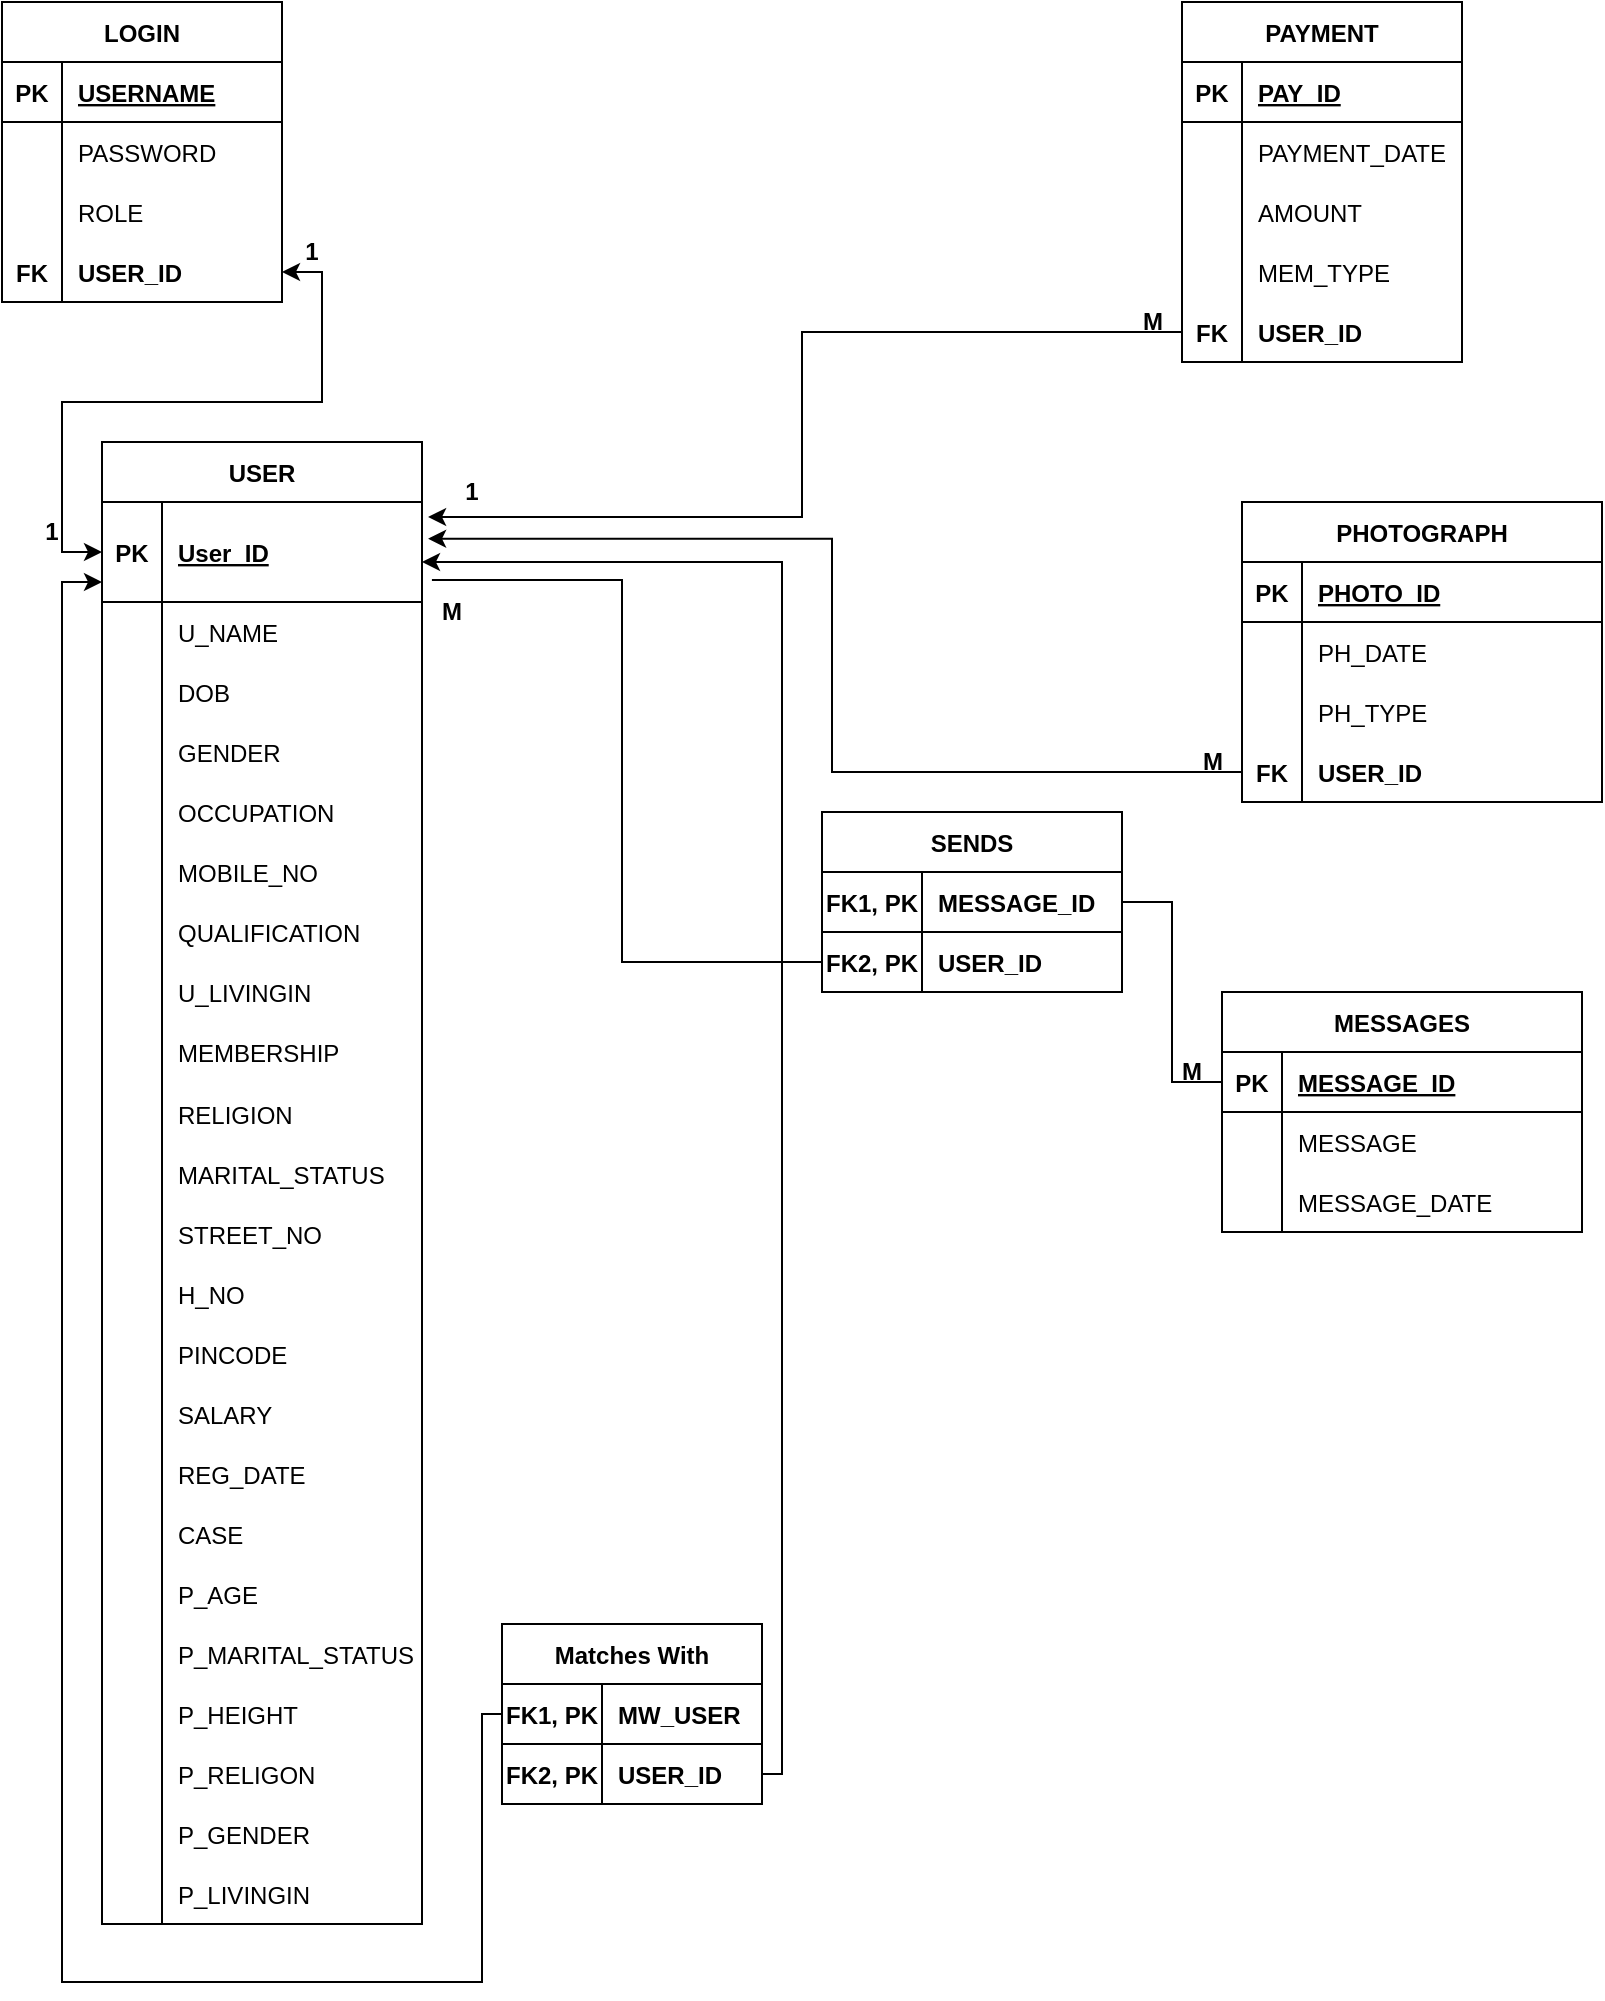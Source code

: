 <mxfile version="17.5.0" type="device"><diagram id="yPzsaz7U1tTqK5ft17Wg" name="Page-1"><mxGraphModel dx="868" dy="425" grid="1" gridSize="10" guides="1" tooltips="1" connect="1" arrows="1" fold="1" page="1" pageScale="1" pageWidth="827" pageHeight="1169" math="0" shadow="0"><root><mxCell id="0"/><mxCell id="1" parent="0"/><object label="USER" id="tvqAniuG3TRjrmPSPmws-1"><mxCell style="shape=table;startSize=30;container=1;collapsible=1;childLayout=tableLayout;fixedRows=1;rowLines=0;fontStyle=1;align=center;resizeLast=1;" parent="1" vertex="1"><mxGeometry x="70" y="250" width="160" height="741" as="geometry"/></mxCell></object><mxCell id="tvqAniuG3TRjrmPSPmws-2" value="" style="shape=tableRow;horizontal=0;startSize=0;swimlaneHead=0;swimlaneBody=0;fillColor=none;collapsible=0;dropTarget=0;points=[[0,0.5],[1,0.5]];portConstraint=eastwest;top=0;left=0;right=0;bottom=1;" parent="tvqAniuG3TRjrmPSPmws-1" vertex="1"><mxGeometry y="30" width="160" height="50" as="geometry"/></mxCell><mxCell id="tvqAniuG3TRjrmPSPmws-3" value="PK" style="shape=partialRectangle;connectable=0;fillColor=none;top=0;left=0;bottom=0;right=0;fontStyle=1;overflow=hidden;" parent="tvqAniuG3TRjrmPSPmws-2" vertex="1"><mxGeometry width="30" height="50" as="geometry"><mxRectangle width="30" height="50" as="alternateBounds"/></mxGeometry></mxCell><mxCell id="tvqAniuG3TRjrmPSPmws-4" value="User_ID" style="shape=partialRectangle;connectable=0;fillColor=none;top=0;left=0;bottom=0;right=0;align=left;spacingLeft=6;fontStyle=5;overflow=hidden;" parent="tvqAniuG3TRjrmPSPmws-2" vertex="1"><mxGeometry x="30" width="130" height="50" as="geometry"><mxRectangle width="130" height="50" as="alternateBounds"/></mxGeometry></mxCell><mxCell id="tvqAniuG3TRjrmPSPmws-5" value="" style="shape=tableRow;horizontal=0;startSize=0;swimlaneHead=0;swimlaneBody=0;fillColor=none;collapsible=0;dropTarget=0;points=[[0,0.5],[1,0.5]];portConstraint=eastwest;top=0;left=0;right=0;bottom=0;" parent="tvqAniuG3TRjrmPSPmws-1" vertex="1"><mxGeometry y="80" width="160" height="30" as="geometry"/></mxCell><mxCell id="tvqAniuG3TRjrmPSPmws-6" value="" style="shape=partialRectangle;connectable=0;fillColor=none;top=0;left=0;bottom=0;right=0;editable=1;overflow=hidden;" parent="tvqAniuG3TRjrmPSPmws-5" vertex="1"><mxGeometry width="30" height="30" as="geometry"><mxRectangle width="30" height="30" as="alternateBounds"/></mxGeometry></mxCell><mxCell id="tvqAniuG3TRjrmPSPmws-7" value="U_NAME" style="shape=partialRectangle;connectable=0;fillColor=none;top=0;left=0;bottom=0;right=0;align=left;spacingLeft=6;overflow=hidden;" parent="tvqAniuG3TRjrmPSPmws-5" vertex="1"><mxGeometry x="30" width="130" height="30" as="geometry"><mxRectangle width="130" height="30" as="alternateBounds"/></mxGeometry></mxCell><mxCell id="tvqAniuG3TRjrmPSPmws-8" value="" style="shape=tableRow;horizontal=0;startSize=0;swimlaneHead=0;swimlaneBody=0;fillColor=none;collapsible=0;dropTarget=0;points=[[0,0.5],[1,0.5]];portConstraint=eastwest;top=0;left=0;right=0;bottom=0;" parent="tvqAniuG3TRjrmPSPmws-1" vertex="1"><mxGeometry y="110" width="160" height="30" as="geometry"/></mxCell><mxCell id="tvqAniuG3TRjrmPSPmws-9" value="" style="shape=partialRectangle;connectable=0;fillColor=none;top=0;left=0;bottom=0;right=0;editable=1;overflow=hidden;fontStyle=0" parent="tvqAniuG3TRjrmPSPmws-8" vertex="1"><mxGeometry width="30" height="30" as="geometry"><mxRectangle width="30" height="30" as="alternateBounds"/></mxGeometry></mxCell><mxCell id="tvqAniuG3TRjrmPSPmws-10" value="DOB" style="shape=partialRectangle;connectable=0;fillColor=none;top=0;left=0;bottom=0;right=0;align=left;spacingLeft=6;overflow=hidden;fontStyle=0" parent="tvqAniuG3TRjrmPSPmws-8" vertex="1"><mxGeometry x="30" width="130" height="30" as="geometry"><mxRectangle width="130" height="30" as="alternateBounds"/></mxGeometry></mxCell><mxCell id="tvqAniuG3TRjrmPSPmws-11" value="" style="shape=tableRow;horizontal=0;startSize=0;swimlaneHead=0;swimlaneBody=0;fillColor=none;collapsible=0;dropTarget=0;points=[[0,0.5],[1,0.5]];portConstraint=eastwest;top=0;left=0;right=0;bottom=0;" parent="tvqAniuG3TRjrmPSPmws-1" vertex="1"><mxGeometry y="140" width="160" height="30" as="geometry"/></mxCell><mxCell id="tvqAniuG3TRjrmPSPmws-12" value="" style="shape=partialRectangle;connectable=0;fillColor=none;top=0;left=0;bottom=0;right=0;editable=1;overflow=hidden;" parent="tvqAniuG3TRjrmPSPmws-11" vertex="1"><mxGeometry width="30" height="30" as="geometry"><mxRectangle width="30" height="30" as="alternateBounds"/></mxGeometry></mxCell><mxCell id="tvqAniuG3TRjrmPSPmws-13" value="GENDER" style="shape=partialRectangle;connectable=0;fillColor=none;top=0;left=0;bottom=0;right=0;align=left;spacingLeft=6;overflow=hidden;" parent="tvqAniuG3TRjrmPSPmws-11" vertex="1"><mxGeometry x="30" width="130" height="30" as="geometry"><mxRectangle width="130" height="30" as="alternateBounds"/></mxGeometry></mxCell><mxCell id="tvqAniuG3TRjrmPSPmws-14" value="" style="shape=tableRow;horizontal=0;startSize=0;swimlaneHead=0;swimlaneBody=0;fillColor=none;collapsible=0;dropTarget=0;points=[[0,0.5],[1,0.5]];portConstraint=eastwest;top=0;left=0;right=0;bottom=0;" parent="tvqAniuG3TRjrmPSPmws-1" vertex="1"><mxGeometry y="170" width="160" height="30" as="geometry"/></mxCell><mxCell id="tvqAniuG3TRjrmPSPmws-15" value="" style="shape=partialRectangle;connectable=0;fillColor=none;top=0;left=0;bottom=0;right=0;editable=1;overflow=hidden;" parent="tvqAniuG3TRjrmPSPmws-14" vertex="1"><mxGeometry width="30" height="30" as="geometry"><mxRectangle width="30" height="30" as="alternateBounds"/></mxGeometry></mxCell><mxCell id="tvqAniuG3TRjrmPSPmws-16" value="OCCUPATION" style="shape=partialRectangle;connectable=0;fillColor=none;top=0;left=0;bottom=0;right=0;align=left;spacingLeft=6;overflow=hidden;" parent="tvqAniuG3TRjrmPSPmws-14" vertex="1"><mxGeometry x="30" width="130" height="30" as="geometry"><mxRectangle width="130" height="30" as="alternateBounds"/></mxGeometry></mxCell><mxCell id="tvqAniuG3TRjrmPSPmws-17" value="" style="shape=tableRow;horizontal=0;startSize=0;swimlaneHead=0;swimlaneBody=0;fillColor=none;collapsible=0;dropTarget=0;points=[[0,0.5],[1,0.5]];portConstraint=eastwest;top=0;left=0;right=0;bottom=0;" parent="tvqAniuG3TRjrmPSPmws-1" vertex="1"><mxGeometry y="200" width="160" height="30" as="geometry"/></mxCell><mxCell id="tvqAniuG3TRjrmPSPmws-18" value="" style="shape=partialRectangle;connectable=0;fillColor=none;top=0;left=0;bottom=0;right=0;editable=1;overflow=hidden;" parent="tvqAniuG3TRjrmPSPmws-17" vertex="1"><mxGeometry width="30" height="30" as="geometry"><mxRectangle width="30" height="30" as="alternateBounds"/></mxGeometry></mxCell><mxCell id="tvqAniuG3TRjrmPSPmws-19" value="MOBILE_NO" style="shape=partialRectangle;connectable=0;fillColor=none;top=0;left=0;bottom=0;right=0;align=left;spacingLeft=6;overflow=hidden;" parent="tvqAniuG3TRjrmPSPmws-17" vertex="1"><mxGeometry x="30" width="130" height="30" as="geometry"><mxRectangle width="130" height="30" as="alternateBounds"/></mxGeometry></mxCell><mxCell id="tvqAniuG3TRjrmPSPmws-20" value="" style="shape=tableRow;horizontal=0;startSize=0;swimlaneHead=0;swimlaneBody=0;fillColor=none;collapsible=0;dropTarget=0;points=[[0,0.5],[1,0.5]];portConstraint=eastwest;top=0;left=0;right=0;bottom=0;" parent="tvqAniuG3TRjrmPSPmws-1" vertex="1"><mxGeometry y="230" width="160" height="30" as="geometry"/></mxCell><mxCell id="tvqAniuG3TRjrmPSPmws-21" value="" style="shape=partialRectangle;connectable=0;fillColor=none;top=0;left=0;bottom=0;right=0;editable=1;overflow=hidden;" parent="tvqAniuG3TRjrmPSPmws-20" vertex="1"><mxGeometry width="30" height="30" as="geometry"><mxRectangle width="30" height="30" as="alternateBounds"/></mxGeometry></mxCell><mxCell id="tvqAniuG3TRjrmPSPmws-22" value="QUALIFICATION" style="shape=partialRectangle;connectable=0;fillColor=none;top=0;left=0;bottom=0;right=0;align=left;spacingLeft=6;overflow=hidden;" parent="tvqAniuG3TRjrmPSPmws-20" vertex="1"><mxGeometry x="30" width="130" height="30" as="geometry"><mxRectangle width="130" height="30" as="alternateBounds"/></mxGeometry></mxCell><mxCell id="tvqAniuG3TRjrmPSPmws-23" value="" style="shape=tableRow;horizontal=0;startSize=0;swimlaneHead=0;swimlaneBody=0;fillColor=none;collapsible=0;dropTarget=0;points=[[0,0.5],[1,0.5]];portConstraint=eastwest;top=0;left=0;right=0;bottom=0;" parent="tvqAniuG3TRjrmPSPmws-1" vertex="1"><mxGeometry y="260" width="160" height="30" as="geometry"/></mxCell><mxCell id="tvqAniuG3TRjrmPSPmws-24" value="" style="shape=partialRectangle;connectable=0;fillColor=none;top=0;left=0;bottom=0;right=0;editable=1;overflow=hidden;" parent="tvqAniuG3TRjrmPSPmws-23" vertex="1"><mxGeometry width="30" height="30" as="geometry"><mxRectangle width="30" height="30" as="alternateBounds"/></mxGeometry></mxCell><mxCell id="tvqAniuG3TRjrmPSPmws-25" value="U_LIVINGIN" style="shape=partialRectangle;connectable=0;fillColor=none;top=0;left=0;bottom=0;right=0;align=left;spacingLeft=6;overflow=hidden;" parent="tvqAniuG3TRjrmPSPmws-23" vertex="1"><mxGeometry x="30" width="130" height="30" as="geometry"><mxRectangle width="130" height="30" as="alternateBounds"/></mxGeometry></mxCell><mxCell id="tvqAniuG3TRjrmPSPmws-26" value="" style="shape=tableRow;horizontal=0;startSize=0;swimlaneHead=0;swimlaneBody=0;fillColor=none;collapsible=0;dropTarget=0;points=[[0,0.5],[1,0.5]];portConstraint=eastwest;top=0;left=0;right=0;bottom=0;" parent="tvqAniuG3TRjrmPSPmws-1" vertex="1"><mxGeometry y="290" width="160" height="30" as="geometry"/></mxCell><mxCell id="tvqAniuG3TRjrmPSPmws-27" value="" style="shape=partialRectangle;connectable=0;fillColor=none;top=0;left=0;bottom=0;right=0;editable=1;overflow=hidden;" parent="tvqAniuG3TRjrmPSPmws-26" vertex="1"><mxGeometry width="30" height="30" as="geometry"><mxRectangle width="30" height="30" as="alternateBounds"/></mxGeometry></mxCell><mxCell id="tvqAniuG3TRjrmPSPmws-28" value="MEMBERSHIP" style="shape=partialRectangle;connectable=0;fillColor=none;top=0;left=0;bottom=0;right=0;align=left;spacingLeft=6;overflow=hidden;" parent="tvqAniuG3TRjrmPSPmws-26" vertex="1"><mxGeometry x="30" width="130" height="30" as="geometry"><mxRectangle width="130" height="30" as="alternateBounds"/></mxGeometry></mxCell><mxCell id="tvqAniuG3TRjrmPSPmws-29" value="" style="shape=tableRow;horizontal=0;startSize=0;swimlaneHead=0;swimlaneBody=0;fillColor=none;collapsible=0;dropTarget=0;points=[[0,0.5],[1,0.5]];portConstraint=eastwest;top=0;left=0;right=0;bottom=0;" parent="tvqAniuG3TRjrmPSPmws-1" vertex="1"><mxGeometry y="320" width="160" height="1" as="geometry"/></mxCell><mxCell id="tvqAniuG3TRjrmPSPmws-30" value="" style="shape=partialRectangle;connectable=0;fillColor=none;top=0;left=0;bottom=0;right=0;editable=1;overflow=hidden;" parent="tvqAniuG3TRjrmPSPmws-29" vertex="1"><mxGeometry width="30" height="1" as="geometry"><mxRectangle width="30" height="1" as="alternateBounds"/></mxGeometry></mxCell><mxCell id="tvqAniuG3TRjrmPSPmws-31" value="" style="shape=partialRectangle;connectable=0;fillColor=none;top=0;left=0;bottom=0;right=0;align=left;spacingLeft=6;overflow=hidden;spacing=3;" parent="tvqAniuG3TRjrmPSPmws-29" vertex="1"><mxGeometry x="30" width="130" height="1" as="geometry"><mxRectangle width="130" height="1" as="alternateBounds"/></mxGeometry></mxCell><mxCell id="tvqAniuG3TRjrmPSPmws-32" value="" style="shape=tableRow;horizontal=0;startSize=0;swimlaneHead=0;swimlaneBody=0;fillColor=none;collapsible=0;dropTarget=0;points=[[0,0.5],[1,0.5]];portConstraint=eastwest;top=0;left=0;right=0;bottom=0;" parent="tvqAniuG3TRjrmPSPmws-1" vertex="1"><mxGeometry y="321" width="160" height="30" as="geometry"/></mxCell><mxCell id="tvqAniuG3TRjrmPSPmws-33" value="" style="shape=partialRectangle;connectable=0;fillColor=none;top=0;left=0;bottom=0;right=0;editable=1;overflow=hidden;" parent="tvqAniuG3TRjrmPSPmws-32" vertex="1"><mxGeometry width="30" height="30" as="geometry"><mxRectangle width="30" height="30" as="alternateBounds"/></mxGeometry></mxCell><mxCell id="tvqAniuG3TRjrmPSPmws-34" value="RELIGION" style="shape=partialRectangle;connectable=0;fillColor=none;top=0;left=0;bottom=0;right=0;align=left;spacingLeft=6;overflow=hidden;" parent="tvqAniuG3TRjrmPSPmws-32" vertex="1"><mxGeometry x="30" width="130" height="30" as="geometry"><mxRectangle width="130" height="30" as="alternateBounds"/></mxGeometry></mxCell><mxCell id="tvqAniuG3TRjrmPSPmws-35" value="" style="shape=tableRow;horizontal=0;startSize=0;swimlaneHead=0;swimlaneBody=0;fillColor=none;collapsible=0;dropTarget=0;points=[[0,0.5],[1,0.5]];portConstraint=eastwest;top=0;left=0;right=0;bottom=0;" parent="tvqAniuG3TRjrmPSPmws-1" vertex="1"><mxGeometry y="351" width="160" height="30" as="geometry"/></mxCell><mxCell id="tvqAniuG3TRjrmPSPmws-36" value="" style="shape=partialRectangle;connectable=0;fillColor=none;top=0;left=0;bottom=0;right=0;editable=1;overflow=hidden;" parent="tvqAniuG3TRjrmPSPmws-35" vertex="1"><mxGeometry width="30" height="30" as="geometry"><mxRectangle width="30" height="30" as="alternateBounds"/></mxGeometry></mxCell><mxCell id="tvqAniuG3TRjrmPSPmws-37" value="MARITAL_STATUS" style="shape=partialRectangle;connectable=0;fillColor=none;top=0;left=0;bottom=0;right=0;align=left;spacingLeft=6;overflow=hidden;" parent="tvqAniuG3TRjrmPSPmws-35" vertex="1"><mxGeometry x="30" width="130" height="30" as="geometry"><mxRectangle width="130" height="30" as="alternateBounds"/></mxGeometry></mxCell><mxCell id="tvqAniuG3TRjrmPSPmws-38" value="" style="shape=tableRow;horizontal=0;startSize=0;swimlaneHead=0;swimlaneBody=0;fillColor=none;collapsible=0;dropTarget=0;points=[[0,0.5],[1,0.5]];portConstraint=eastwest;top=0;left=0;right=0;bottom=0;" parent="tvqAniuG3TRjrmPSPmws-1" vertex="1"><mxGeometry y="381" width="160" height="30" as="geometry"/></mxCell><mxCell id="tvqAniuG3TRjrmPSPmws-39" value="" style="shape=partialRectangle;connectable=0;fillColor=none;top=0;left=0;bottom=0;right=0;editable=1;overflow=hidden;" parent="tvqAniuG3TRjrmPSPmws-38" vertex="1"><mxGeometry width="30" height="30" as="geometry"><mxRectangle width="30" height="30" as="alternateBounds"/></mxGeometry></mxCell><mxCell id="tvqAniuG3TRjrmPSPmws-40" value="STREET_NO" style="shape=partialRectangle;connectable=0;fillColor=none;top=0;left=0;bottom=0;right=0;align=left;spacingLeft=6;overflow=hidden;" parent="tvqAniuG3TRjrmPSPmws-38" vertex="1"><mxGeometry x="30" width="130" height="30" as="geometry"><mxRectangle width="130" height="30" as="alternateBounds"/></mxGeometry></mxCell><mxCell id="tvqAniuG3TRjrmPSPmws-41" value="" style="shape=tableRow;horizontal=0;startSize=0;swimlaneHead=0;swimlaneBody=0;fillColor=none;collapsible=0;dropTarget=0;points=[[0,0.5],[1,0.5]];portConstraint=eastwest;top=0;left=0;right=0;bottom=0;" parent="tvqAniuG3TRjrmPSPmws-1" vertex="1"><mxGeometry y="411" width="160" height="30" as="geometry"/></mxCell><mxCell id="tvqAniuG3TRjrmPSPmws-42" value="" style="shape=partialRectangle;connectable=0;fillColor=none;top=0;left=0;bottom=0;right=0;editable=1;overflow=hidden;" parent="tvqAniuG3TRjrmPSPmws-41" vertex="1"><mxGeometry width="30" height="30" as="geometry"><mxRectangle width="30" height="30" as="alternateBounds"/></mxGeometry></mxCell><mxCell id="tvqAniuG3TRjrmPSPmws-43" value="H_NO" style="shape=partialRectangle;connectable=0;fillColor=none;top=0;left=0;bottom=0;right=0;align=left;spacingLeft=6;overflow=hidden;" parent="tvqAniuG3TRjrmPSPmws-41" vertex="1"><mxGeometry x="30" width="130" height="30" as="geometry"><mxRectangle width="130" height="30" as="alternateBounds"/></mxGeometry></mxCell><mxCell id="tvqAniuG3TRjrmPSPmws-44" value="" style="shape=tableRow;horizontal=0;startSize=0;swimlaneHead=0;swimlaneBody=0;fillColor=none;collapsible=0;dropTarget=0;points=[[0,0.5],[1,0.5]];portConstraint=eastwest;top=0;left=0;right=0;bottom=0;" parent="tvqAniuG3TRjrmPSPmws-1" vertex="1"><mxGeometry y="441" width="160" height="30" as="geometry"/></mxCell><mxCell id="tvqAniuG3TRjrmPSPmws-45" value="" style="shape=partialRectangle;connectable=0;fillColor=none;top=0;left=0;bottom=0;right=0;editable=1;overflow=hidden;" parent="tvqAniuG3TRjrmPSPmws-44" vertex="1"><mxGeometry width="30" height="30" as="geometry"><mxRectangle width="30" height="30" as="alternateBounds"/></mxGeometry></mxCell><mxCell id="tvqAniuG3TRjrmPSPmws-46" value="PINCODE" style="shape=partialRectangle;connectable=0;fillColor=none;top=0;left=0;bottom=0;right=0;align=left;spacingLeft=6;overflow=hidden;" parent="tvqAniuG3TRjrmPSPmws-44" vertex="1"><mxGeometry x="30" width="130" height="30" as="geometry"><mxRectangle width="130" height="30" as="alternateBounds"/></mxGeometry></mxCell><mxCell id="tvqAniuG3TRjrmPSPmws-47" value="" style="shape=tableRow;horizontal=0;startSize=0;swimlaneHead=0;swimlaneBody=0;fillColor=none;collapsible=0;dropTarget=0;points=[[0,0.5],[1,0.5]];portConstraint=eastwest;top=0;left=0;right=0;bottom=0;" parent="tvqAniuG3TRjrmPSPmws-1" vertex="1"><mxGeometry y="471" width="160" height="30" as="geometry"/></mxCell><mxCell id="tvqAniuG3TRjrmPSPmws-48" value="" style="shape=partialRectangle;connectable=0;fillColor=none;top=0;left=0;bottom=0;right=0;editable=1;overflow=hidden;" parent="tvqAniuG3TRjrmPSPmws-47" vertex="1"><mxGeometry width="30" height="30" as="geometry"><mxRectangle width="30" height="30" as="alternateBounds"/></mxGeometry></mxCell><mxCell id="tvqAniuG3TRjrmPSPmws-49" value="SALARY" style="shape=partialRectangle;connectable=0;fillColor=none;top=0;left=0;bottom=0;right=0;align=left;spacingLeft=6;overflow=hidden;" parent="tvqAniuG3TRjrmPSPmws-47" vertex="1"><mxGeometry x="30" width="130" height="30" as="geometry"><mxRectangle width="130" height="30" as="alternateBounds"/></mxGeometry></mxCell><mxCell id="tvqAniuG3TRjrmPSPmws-50" value="" style="shape=tableRow;horizontal=0;startSize=0;swimlaneHead=0;swimlaneBody=0;fillColor=none;collapsible=0;dropTarget=0;points=[[0,0.5],[1,0.5]];portConstraint=eastwest;top=0;left=0;right=0;bottom=0;" parent="tvqAniuG3TRjrmPSPmws-1" vertex="1"><mxGeometry y="501" width="160" height="30" as="geometry"/></mxCell><mxCell id="tvqAniuG3TRjrmPSPmws-51" value="" style="shape=partialRectangle;connectable=0;fillColor=none;top=0;left=0;bottom=0;right=0;editable=1;overflow=hidden;" parent="tvqAniuG3TRjrmPSPmws-50" vertex="1"><mxGeometry width="30" height="30" as="geometry"><mxRectangle width="30" height="30" as="alternateBounds"/></mxGeometry></mxCell><mxCell id="tvqAniuG3TRjrmPSPmws-52" value="REG_DATE" style="shape=partialRectangle;connectable=0;fillColor=none;top=0;left=0;bottom=0;right=0;align=left;spacingLeft=6;overflow=hidden;" parent="tvqAniuG3TRjrmPSPmws-50" vertex="1"><mxGeometry x="30" width="130" height="30" as="geometry"><mxRectangle width="130" height="30" as="alternateBounds"/></mxGeometry></mxCell><mxCell id="tvqAniuG3TRjrmPSPmws-53" value="" style="shape=tableRow;horizontal=0;startSize=0;swimlaneHead=0;swimlaneBody=0;fillColor=none;collapsible=0;dropTarget=0;points=[[0,0.5],[1,0.5]];portConstraint=eastwest;top=0;left=0;right=0;bottom=0;" parent="tvqAniuG3TRjrmPSPmws-1" vertex="1"><mxGeometry y="531" width="160" height="30" as="geometry"/></mxCell><mxCell id="tvqAniuG3TRjrmPSPmws-54" value="" style="shape=partialRectangle;connectable=0;fillColor=none;top=0;left=0;bottom=0;right=0;editable=1;overflow=hidden;" parent="tvqAniuG3TRjrmPSPmws-53" vertex="1"><mxGeometry width="30" height="30" as="geometry"><mxRectangle width="30" height="30" as="alternateBounds"/></mxGeometry></mxCell><mxCell id="tvqAniuG3TRjrmPSPmws-55" value="CASE" style="shape=partialRectangle;connectable=0;fillColor=none;top=0;left=0;bottom=0;right=0;align=left;spacingLeft=6;overflow=hidden;" parent="tvqAniuG3TRjrmPSPmws-53" vertex="1"><mxGeometry x="30" width="130" height="30" as="geometry"><mxRectangle width="130" height="30" as="alternateBounds"/></mxGeometry></mxCell><mxCell id="tvqAniuG3TRjrmPSPmws-56" value="" style="shape=tableRow;horizontal=0;startSize=0;swimlaneHead=0;swimlaneBody=0;fillColor=none;collapsible=0;dropTarget=0;points=[[0,0.5],[1,0.5]];portConstraint=eastwest;top=0;left=0;right=0;bottom=0;" parent="tvqAniuG3TRjrmPSPmws-1" vertex="1"><mxGeometry y="561" width="160" height="30" as="geometry"/></mxCell><mxCell id="tvqAniuG3TRjrmPSPmws-57" value="" style="shape=partialRectangle;connectable=0;fillColor=none;top=0;left=0;bottom=0;right=0;editable=1;overflow=hidden;" parent="tvqAniuG3TRjrmPSPmws-56" vertex="1"><mxGeometry width="30" height="30" as="geometry"><mxRectangle width="30" height="30" as="alternateBounds"/></mxGeometry></mxCell><mxCell id="tvqAniuG3TRjrmPSPmws-58" value="P_AGE" style="shape=partialRectangle;connectable=0;fillColor=none;top=0;left=0;bottom=0;right=0;align=left;spacingLeft=6;overflow=hidden;" parent="tvqAniuG3TRjrmPSPmws-56" vertex="1"><mxGeometry x="30" width="130" height="30" as="geometry"><mxRectangle width="130" height="30" as="alternateBounds"/></mxGeometry></mxCell><mxCell id="tvqAniuG3TRjrmPSPmws-59" value="" style="shape=tableRow;horizontal=0;startSize=0;swimlaneHead=0;swimlaneBody=0;fillColor=none;collapsible=0;dropTarget=0;points=[[0,0.5],[1,0.5]];portConstraint=eastwest;top=0;left=0;right=0;bottom=0;" parent="tvqAniuG3TRjrmPSPmws-1" vertex="1"><mxGeometry y="591" width="160" height="30" as="geometry"/></mxCell><mxCell id="tvqAniuG3TRjrmPSPmws-60" value="" style="shape=partialRectangle;connectable=0;fillColor=none;top=0;left=0;bottom=0;right=0;editable=1;overflow=hidden;" parent="tvqAniuG3TRjrmPSPmws-59" vertex="1"><mxGeometry width="30" height="30" as="geometry"><mxRectangle width="30" height="30" as="alternateBounds"/></mxGeometry></mxCell><mxCell id="tvqAniuG3TRjrmPSPmws-61" value="P_MARITAL_STATUS" style="shape=partialRectangle;connectable=0;fillColor=none;top=0;left=0;bottom=0;right=0;align=left;spacingLeft=6;overflow=hidden;" parent="tvqAniuG3TRjrmPSPmws-59" vertex="1"><mxGeometry x="30" width="130" height="30" as="geometry"><mxRectangle width="130" height="30" as="alternateBounds"/></mxGeometry></mxCell><mxCell id="tvqAniuG3TRjrmPSPmws-62" value="" style="shape=tableRow;horizontal=0;startSize=0;swimlaneHead=0;swimlaneBody=0;fillColor=none;collapsible=0;dropTarget=0;points=[[0,0.5],[1,0.5]];portConstraint=eastwest;top=0;left=0;right=0;bottom=0;" parent="tvqAniuG3TRjrmPSPmws-1" vertex="1"><mxGeometry y="621" width="160" height="30" as="geometry"/></mxCell><mxCell id="tvqAniuG3TRjrmPSPmws-63" value="" style="shape=partialRectangle;connectable=0;fillColor=none;top=0;left=0;bottom=0;right=0;editable=1;overflow=hidden;" parent="tvqAniuG3TRjrmPSPmws-62" vertex="1"><mxGeometry width="30" height="30" as="geometry"><mxRectangle width="30" height="30" as="alternateBounds"/></mxGeometry></mxCell><mxCell id="tvqAniuG3TRjrmPSPmws-64" value="P_HEIGHT" style="shape=partialRectangle;connectable=0;fillColor=none;top=0;left=0;bottom=0;right=0;align=left;spacingLeft=6;overflow=hidden;" parent="tvqAniuG3TRjrmPSPmws-62" vertex="1"><mxGeometry x="30" width="130" height="30" as="geometry"><mxRectangle width="130" height="30" as="alternateBounds"/></mxGeometry></mxCell><mxCell id="tvqAniuG3TRjrmPSPmws-65" value="" style="shape=tableRow;horizontal=0;startSize=0;swimlaneHead=0;swimlaneBody=0;fillColor=none;collapsible=0;dropTarget=0;points=[[0,0.5],[1,0.5]];portConstraint=eastwest;top=0;left=0;right=0;bottom=0;" parent="tvqAniuG3TRjrmPSPmws-1" vertex="1"><mxGeometry y="651" width="160" height="30" as="geometry"/></mxCell><mxCell id="tvqAniuG3TRjrmPSPmws-66" value="" style="shape=partialRectangle;connectable=0;fillColor=none;top=0;left=0;bottom=0;right=0;editable=1;overflow=hidden;" parent="tvqAniuG3TRjrmPSPmws-65" vertex="1"><mxGeometry width="30" height="30" as="geometry"><mxRectangle width="30" height="30" as="alternateBounds"/></mxGeometry></mxCell><mxCell id="tvqAniuG3TRjrmPSPmws-67" value="P_RELIGON" style="shape=partialRectangle;connectable=0;fillColor=none;top=0;left=0;bottom=0;right=0;align=left;spacingLeft=6;overflow=hidden;" parent="tvqAniuG3TRjrmPSPmws-65" vertex="1"><mxGeometry x="30" width="130" height="30" as="geometry"><mxRectangle width="130" height="30" as="alternateBounds"/></mxGeometry></mxCell><mxCell id="tvqAniuG3TRjrmPSPmws-72" style="edgeStyle=orthogonalEdgeStyle;rounded=0;orthogonalLoop=1;jettySize=auto;html=1;exitX=1;exitY=0.5;exitDx=0;exitDy=0;startArrow=none;startFill=0;endArrow=classic;endFill=1;startSize=3;sourcePerimeterSpacing=0;targetPerimeterSpacing=0;strokeWidth=1;" parent="tvqAniuG3TRjrmPSPmws-1" source="tvqAniuG3TRjrmPSPmws-2" target="tvqAniuG3TRjrmPSPmws-2" edge="1"><mxGeometry relative="1" as="geometry"/></mxCell><mxCell id="tvqAniuG3TRjrmPSPmws-159" style="edgeStyle=orthogonalEdgeStyle;rounded=0;orthogonalLoop=1;jettySize=auto;html=1;exitX=1;exitY=0.5;exitDx=0;exitDy=0;" parent="tvqAniuG3TRjrmPSPmws-1" source="tvqAniuG3TRjrmPSPmws-2" target="tvqAniuG3TRjrmPSPmws-2" edge="1"><mxGeometry relative="1" as="geometry"/></mxCell><mxCell id="fgXV3A9VKH4a7KCntOYR-10" value="" style="shape=tableRow;horizontal=0;startSize=0;swimlaneHead=0;swimlaneBody=0;fillColor=none;collapsible=0;dropTarget=0;points=[[0,0.5],[1,0.5]];portConstraint=eastwest;top=0;left=0;right=0;bottom=0;" vertex="1" parent="tvqAniuG3TRjrmPSPmws-1"><mxGeometry y="681" width="160" height="30" as="geometry"/></mxCell><mxCell id="fgXV3A9VKH4a7KCntOYR-11" value="" style="shape=partialRectangle;connectable=0;fillColor=none;top=0;left=0;bottom=0;right=0;editable=1;overflow=hidden;" vertex="1" parent="fgXV3A9VKH4a7KCntOYR-10"><mxGeometry width="30" height="30" as="geometry"><mxRectangle width="30" height="30" as="alternateBounds"/></mxGeometry></mxCell><mxCell id="fgXV3A9VKH4a7KCntOYR-12" value="P_GENDER" style="shape=partialRectangle;connectable=0;fillColor=none;top=0;left=0;bottom=0;right=0;align=left;spacingLeft=6;overflow=hidden;" vertex="1" parent="fgXV3A9VKH4a7KCntOYR-10"><mxGeometry x="30" width="130" height="30" as="geometry"><mxRectangle width="130" height="30" as="alternateBounds"/></mxGeometry></mxCell><mxCell id="fgXV3A9VKH4a7KCntOYR-13" value="" style="shape=tableRow;horizontal=0;startSize=0;swimlaneHead=0;swimlaneBody=0;fillColor=none;collapsible=0;dropTarget=0;points=[[0,0.5],[1,0.5]];portConstraint=eastwest;top=0;left=0;right=0;bottom=0;" vertex="1" parent="tvqAniuG3TRjrmPSPmws-1"><mxGeometry y="711" width="160" height="30" as="geometry"/></mxCell><mxCell id="fgXV3A9VKH4a7KCntOYR-14" value="" style="shape=partialRectangle;connectable=0;fillColor=none;top=0;left=0;bottom=0;right=0;editable=1;overflow=hidden;" vertex="1" parent="fgXV3A9VKH4a7KCntOYR-13"><mxGeometry width="30" height="30" as="geometry"><mxRectangle width="30" height="30" as="alternateBounds"/></mxGeometry></mxCell><mxCell id="fgXV3A9VKH4a7KCntOYR-15" value="P_LIVINGIN" style="shape=partialRectangle;connectable=0;fillColor=none;top=0;left=0;bottom=0;right=0;align=left;spacingLeft=6;overflow=hidden;" vertex="1" parent="fgXV3A9VKH4a7KCntOYR-13"><mxGeometry x="30" width="130" height="30" as="geometry"><mxRectangle width="130" height="30" as="alternateBounds"/></mxGeometry></mxCell><mxCell id="tvqAniuG3TRjrmPSPmws-73" value="LOGIN" style="shape=table;startSize=30;container=1;collapsible=1;childLayout=tableLayout;fixedRows=1;rowLines=0;fontStyle=1;align=center;resizeLast=1;" parent="1" vertex="1"><mxGeometry x="20" y="30" width="140" height="150" as="geometry"/></mxCell><mxCell id="tvqAniuG3TRjrmPSPmws-74" value="" style="shape=tableRow;horizontal=0;startSize=0;swimlaneHead=0;swimlaneBody=0;fillColor=none;collapsible=0;dropTarget=0;points=[[0,0.5],[1,0.5]];portConstraint=eastwest;top=0;left=0;right=0;bottom=1;" parent="tvqAniuG3TRjrmPSPmws-73" vertex="1"><mxGeometry y="30" width="140" height="30" as="geometry"/></mxCell><mxCell id="tvqAniuG3TRjrmPSPmws-75" value="PK" style="shape=partialRectangle;connectable=0;fillColor=none;top=0;left=0;bottom=0;right=0;fontStyle=1;overflow=hidden;" parent="tvqAniuG3TRjrmPSPmws-74" vertex="1"><mxGeometry width="30" height="30" as="geometry"><mxRectangle width="30" height="30" as="alternateBounds"/></mxGeometry></mxCell><mxCell id="tvqAniuG3TRjrmPSPmws-76" value="USERNAME" style="shape=partialRectangle;connectable=0;fillColor=none;top=0;left=0;bottom=0;right=0;align=left;spacingLeft=6;fontStyle=5;overflow=hidden;" parent="tvqAniuG3TRjrmPSPmws-74" vertex="1"><mxGeometry x="30" width="110" height="30" as="geometry"><mxRectangle width="110" height="30" as="alternateBounds"/></mxGeometry></mxCell><mxCell id="tvqAniuG3TRjrmPSPmws-77" value="" style="shape=tableRow;horizontal=0;startSize=0;swimlaneHead=0;swimlaneBody=0;fillColor=none;collapsible=0;dropTarget=0;points=[[0,0.5],[1,0.5]];portConstraint=eastwest;top=0;left=0;right=0;bottom=0;" parent="tvqAniuG3TRjrmPSPmws-73" vertex="1"><mxGeometry y="60" width="140" height="30" as="geometry"/></mxCell><mxCell id="tvqAniuG3TRjrmPSPmws-78" value="" style="shape=partialRectangle;connectable=0;fillColor=none;top=0;left=0;bottom=0;right=0;editable=1;overflow=hidden;" parent="tvqAniuG3TRjrmPSPmws-77" vertex="1"><mxGeometry width="30" height="30" as="geometry"><mxRectangle width="30" height="30" as="alternateBounds"/></mxGeometry></mxCell><mxCell id="tvqAniuG3TRjrmPSPmws-79" value="PASSWORD" style="shape=partialRectangle;connectable=0;fillColor=none;top=0;left=0;bottom=0;right=0;align=left;spacingLeft=6;overflow=hidden;" parent="tvqAniuG3TRjrmPSPmws-77" vertex="1"><mxGeometry x="30" width="110" height="30" as="geometry"><mxRectangle width="110" height="30" as="alternateBounds"/></mxGeometry></mxCell><mxCell id="tvqAniuG3TRjrmPSPmws-80" value="" style="shape=tableRow;horizontal=0;startSize=0;swimlaneHead=0;swimlaneBody=0;fillColor=none;collapsible=0;dropTarget=0;points=[[0,0.5],[1,0.5]];portConstraint=eastwest;top=0;left=0;right=0;bottom=0;" parent="tvqAniuG3TRjrmPSPmws-73" vertex="1"><mxGeometry y="90" width="140" height="30" as="geometry"/></mxCell><mxCell id="tvqAniuG3TRjrmPSPmws-81" value="" style="shape=partialRectangle;connectable=0;fillColor=none;top=0;left=0;bottom=0;right=0;editable=1;overflow=hidden;" parent="tvqAniuG3TRjrmPSPmws-80" vertex="1"><mxGeometry width="30" height="30" as="geometry"><mxRectangle width="30" height="30" as="alternateBounds"/></mxGeometry></mxCell><mxCell id="tvqAniuG3TRjrmPSPmws-82" value="ROLE" style="shape=partialRectangle;connectable=0;fillColor=none;top=0;left=0;bottom=0;right=0;align=left;spacingLeft=6;overflow=hidden;" parent="tvqAniuG3TRjrmPSPmws-80" vertex="1"><mxGeometry x="30" width="110" height="30" as="geometry"><mxRectangle width="110" height="30" as="alternateBounds"/></mxGeometry></mxCell><mxCell id="tvqAniuG3TRjrmPSPmws-83" value="" style="shape=tableRow;horizontal=0;startSize=0;swimlaneHead=0;swimlaneBody=0;fillColor=none;collapsible=0;dropTarget=0;points=[[0,0.5],[1,0.5]];portConstraint=eastwest;top=0;left=0;right=0;bottom=0;" parent="tvqAniuG3TRjrmPSPmws-73" vertex="1"><mxGeometry y="120" width="140" height="30" as="geometry"/></mxCell><mxCell id="tvqAniuG3TRjrmPSPmws-84" value="FK" style="shape=partialRectangle;connectable=0;fillColor=none;top=0;left=0;bottom=0;right=0;editable=1;overflow=hidden;fontStyle=1" parent="tvqAniuG3TRjrmPSPmws-83" vertex="1"><mxGeometry width="30" height="30" as="geometry"><mxRectangle width="30" height="30" as="alternateBounds"/></mxGeometry></mxCell><mxCell id="tvqAniuG3TRjrmPSPmws-85" value="USER_ID" style="shape=partialRectangle;connectable=0;fillColor=none;top=0;left=0;bottom=0;right=0;align=left;spacingLeft=6;overflow=hidden;fontStyle=1" parent="tvqAniuG3TRjrmPSPmws-83" vertex="1"><mxGeometry x="30" width="110" height="30" as="geometry"><mxRectangle width="110" height="30" as="alternateBounds"/></mxGeometry></mxCell><mxCell id="tvqAniuG3TRjrmPSPmws-86" value="PAYMENT" style="shape=table;startSize=30;container=1;collapsible=1;childLayout=tableLayout;fixedRows=1;rowLines=0;fontStyle=1;align=center;resizeLast=1;" parent="1" vertex="1"><mxGeometry x="610" y="30" width="140" height="180" as="geometry"/></mxCell><mxCell id="tvqAniuG3TRjrmPSPmws-87" value="" style="shape=tableRow;horizontal=0;startSize=0;swimlaneHead=0;swimlaneBody=0;fillColor=none;collapsible=0;dropTarget=0;points=[[0,0.5],[1,0.5]];portConstraint=eastwest;top=0;left=0;right=0;bottom=1;" parent="tvqAniuG3TRjrmPSPmws-86" vertex="1"><mxGeometry y="30" width="140" height="30" as="geometry"/></mxCell><mxCell id="tvqAniuG3TRjrmPSPmws-88" value="PK" style="shape=partialRectangle;connectable=0;fillColor=none;top=0;left=0;bottom=0;right=0;fontStyle=1;overflow=hidden;" parent="tvqAniuG3TRjrmPSPmws-87" vertex="1"><mxGeometry width="30" height="30" as="geometry"><mxRectangle width="30" height="30" as="alternateBounds"/></mxGeometry></mxCell><mxCell id="tvqAniuG3TRjrmPSPmws-89" value="PAY_ID" style="shape=partialRectangle;connectable=0;fillColor=none;top=0;left=0;bottom=0;right=0;align=left;spacingLeft=6;fontStyle=5;overflow=hidden;" parent="tvqAniuG3TRjrmPSPmws-87" vertex="1"><mxGeometry x="30" width="110" height="30" as="geometry"><mxRectangle width="110" height="30" as="alternateBounds"/></mxGeometry></mxCell><mxCell id="tvqAniuG3TRjrmPSPmws-90" value="" style="shape=tableRow;horizontal=0;startSize=0;swimlaneHead=0;swimlaneBody=0;fillColor=none;collapsible=0;dropTarget=0;points=[[0,0.5],[1,0.5]];portConstraint=eastwest;top=0;left=0;right=0;bottom=0;" parent="tvqAniuG3TRjrmPSPmws-86" vertex="1"><mxGeometry y="60" width="140" height="30" as="geometry"/></mxCell><mxCell id="tvqAniuG3TRjrmPSPmws-91" value="" style="shape=partialRectangle;connectable=0;fillColor=none;top=0;left=0;bottom=0;right=0;editable=1;overflow=hidden;" parent="tvqAniuG3TRjrmPSPmws-90" vertex="1"><mxGeometry width="30" height="30" as="geometry"><mxRectangle width="30" height="30" as="alternateBounds"/></mxGeometry></mxCell><mxCell id="tvqAniuG3TRjrmPSPmws-92" value="PAYMENT_DATE" style="shape=partialRectangle;connectable=0;fillColor=none;top=0;left=0;bottom=0;right=0;align=left;spacingLeft=6;overflow=hidden;" parent="tvqAniuG3TRjrmPSPmws-90" vertex="1"><mxGeometry x="30" width="110" height="30" as="geometry"><mxRectangle width="110" height="30" as="alternateBounds"/></mxGeometry></mxCell><mxCell id="tvqAniuG3TRjrmPSPmws-93" value="" style="shape=tableRow;horizontal=0;startSize=0;swimlaneHead=0;swimlaneBody=0;fillColor=none;collapsible=0;dropTarget=0;points=[[0,0.5],[1,0.5]];portConstraint=eastwest;top=0;left=0;right=0;bottom=0;" parent="tvqAniuG3TRjrmPSPmws-86" vertex="1"><mxGeometry y="90" width="140" height="30" as="geometry"/></mxCell><mxCell id="tvqAniuG3TRjrmPSPmws-94" value="" style="shape=partialRectangle;connectable=0;fillColor=none;top=0;left=0;bottom=0;right=0;editable=1;overflow=hidden;" parent="tvqAniuG3TRjrmPSPmws-93" vertex="1"><mxGeometry width="30" height="30" as="geometry"><mxRectangle width="30" height="30" as="alternateBounds"/></mxGeometry></mxCell><mxCell id="tvqAniuG3TRjrmPSPmws-95" value="AMOUNT" style="shape=partialRectangle;connectable=0;fillColor=none;top=0;left=0;bottom=0;right=0;align=left;spacingLeft=6;overflow=hidden;" parent="tvqAniuG3TRjrmPSPmws-93" vertex="1"><mxGeometry x="30" width="110" height="30" as="geometry"><mxRectangle width="110" height="30" as="alternateBounds"/></mxGeometry></mxCell><mxCell id="tvqAniuG3TRjrmPSPmws-96" value="" style="shape=tableRow;horizontal=0;startSize=0;swimlaneHead=0;swimlaneBody=0;fillColor=none;collapsible=0;dropTarget=0;points=[[0,0.5],[1,0.5]];portConstraint=eastwest;top=0;left=0;right=0;bottom=0;" parent="tvqAniuG3TRjrmPSPmws-86" vertex="1"><mxGeometry y="120" width="140" height="30" as="geometry"/></mxCell><mxCell id="tvqAniuG3TRjrmPSPmws-97" value="" style="shape=partialRectangle;connectable=0;fillColor=none;top=0;left=0;bottom=0;right=0;editable=1;overflow=hidden;" parent="tvqAniuG3TRjrmPSPmws-96" vertex="1"><mxGeometry width="30" height="30" as="geometry"><mxRectangle width="30" height="30" as="alternateBounds"/></mxGeometry></mxCell><mxCell id="tvqAniuG3TRjrmPSPmws-98" value="MEM_TYPE" style="shape=partialRectangle;connectable=0;fillColor=none;top=0;left=0;bottom=0;right=0;align=left;spacingLeft=6;overflow=hidden;" parent="tvqAniuG3TRjrmPSPmws-96" vertex="1"><mxGeometry x="30" width="110" height="30" as="geometry"><mxRectangle width="110" height="30" as="alternateBounds"/></mxGeometry></mxCell><mxCell id="tvqAniuG3TRjrmPSPmws-99" value="" style="shape=tableRow;horizontal=0;startSize=0;swimlaneHead=0;swimlaneBody=0;fillColor=none;collapsible=0;dropTarget=0;points=[[0,0.5],[1,0.5]];portConstraint=eastwest;top=0;left=0;right=0;bottom=0;" parent="tvqAniuG3TRjrmPSPmws-86" vertex="1"><mxGeometry y="150" width="140" height="30" as="geometry"/></mxCell><mxCell id="tvqAniuG3TRjrmPSPmws-100" value="FK" style="shape=partialRectangle;connectable=0;fillColor=none;top=0;left=0;bottom=0;right=0;editable=1;overflow=hidden;fontStyle=1" parent="tvqAniuG3TRjrmPSPmws-99" vertex="1"><mxGeometry width="30" height="30" as="geometry"><mxRectangle width="30" height="30" as="alternateBounds"/></mxGeometry></mxCell><mxCell id="tvqAniuG3TRjrmPSPmws-101" value="USER_ID" style="shape=partialRectangle;connectable=0;fillColor=none;top=0;left=0;bottom=0;right=0;align=left;spacingLeft=6;overflow=hidden;fontStyle=1" parent="tvqAniuG3TRjrmPSPmws-99" vertex="1"><mxGeometry x="30" width="110" height="30" as="geometry"><mxRectangle width="110" height="30" as="alternateBounds"/></mxGeometry></mxCell><mxCell id="tvqAniuG3TRjrmPSPmws-102" value="SENDS" style="shape=table;startSize=30;container=1;collapsible=1;childLayout=tableLayout;fixedRows=1;rowLines=0;fontStyle=1;align=center;resizeLast=1;" parent="1" vertex="1"><mxGeometry x="430" y="435" width="150" height="90" as="geometry"/></mxCell><mxCell id="tvqAniuG3TRjrmPSPmws-103" value="" style="shape=tableRow;horizontal=0;startSize=0;swimlaneHead=0;swimlaneBody=0;fillColor=none;collapsible=0;dropTarget=0;points=[[0,0.5],[1,0.5]];portConstraint=eastwest;top=0;left=0;right=0;bottom=1;" parent="tvqAniuG3TRjrmPSPmws-102" vertex="1"><mxGeometry y="30" width="150" height="30" as="geometry"/></mxCell><mxCell id="tvqAniuG3TRjrmPSPmws-104" value="FK1, PK" style="shape=partialRectangle;connectable=0;fillColor=none;top=0;left=0;bottom=0;right=0;fontStyle=1;overflow=hidden;" parent="tvqAniuG3TRjrmPSPmws-103" vertex="1"><mxGeometry width="50" height="30" as="geometry"><mxRectangle width="50" height="30" as="alternateBounds"/></mxGeometry></mxCell><mxCell id="tvqAniuG3TRjrmPSPmws-105" value="MESSAGE_ID" style="shape=partialRectangle;connectable=0;fillColor=none;top=0;left=0;bottom=0;right=0;align=left;spacingLeft=6;fontStyle=1;overflow=hidden;" parent="tvqAniuG3TRjrmPSPmws-103" vertex="1"><mxGeometry x="50" width="100" height="30" as="geometry"><mxRectangle width="100" height="30" as="alternateBounds"/></mxGeometry></mxCell><mxCell id="tvqAniuG3TRjrmPSPmws-106" value="" style="shape=tableRow;horizontal=0;startSize=0;swimlaneHead=0;swimlaneBody=0;fillColor=none;collapsible=0;dropTarget=0;points=[[0,0.5],[1,0.5]];portConstraint=eastwest;top=0;left=0;right=0;bottom=0;" parent="tvqAniuG3TRjrmPSPmws-102" vertex="1"><mxGeometry y="60" width="150" height="30" as="geometry"/></mxCell><mxCell id="tvqAniuG3TRjrmPSPmws-107" value="FK2, PK" style="shape=partialRectangle;connectable=0;fillColor=none;top=0;left=0;bottom=0;right=0;editable=1;overflow=hidden;fontStyle=1" parent="tvqAniuG3TRjrmPSPmws-106" vertex="1"><mxGeometry width="50" height="30" as="geometry"><mxRectangle width="50" height="30" as="alternateBounds"/></mxGeometry></mxCell><mxCell id="tvqAniuG3TRjrmPSPmws-108" value="USER_ID" style="shape=partialRectangle;connectable=0;fillColor=none;top=0;left=0;bottom=0;right=0;align=left;spacingLeft=6;overflow=hidden;fontStyle=1" parent="tvqAniuG3TRjrmPSPmws-106" vertex="1"><mxGeometry x="50" width="100" height="30" as="geometry"><mxRectangle width="100" height="30" as="alternateBounds"/></mxGeometry></mxCell><mxCell id="tvqAniuG3TRjrmPSPmws-109" value="PHOTOGRAPH" style="shape=table;startSize=30;container=1;collapsible=1;childLayout=tableLayout;fixedRows=1;rowLines=0;fontStyle=1;align=center;resizeLast=1;" parent="1" vertex="1"><mxGeometry x="640" y="280" width="180" height="150" as="geometry"/></mxCell><mxCell id="tvqAniuG3TRjrmPSPmws-110" value="" style="shape=tableRow;horizontal=0;startSize=0;swimlaneHead=0;swimlaneBody=0;fillColor=none;collapsible=0;dropTarget=0;points=[[0,0.5],[1,0.5]];portConstraint=eastwest;top=0;left=0;right=0;bottom=1;" parent="tvqAniuG3TRjrmPSPmws-109" vertex="1"><mxGeometry y="30" width="180" height="30" as="geometry"/></mxCell><mxCell id="tvqAniuG3TRjrmPSPmws-111" value="PK" style="shape=partialRectangle;connectable=0;fillColor=none;top=0;left=0;bottom=0;right=0;fontStyle=1;overflow=hidden;" parent="tvqAniuG3TRjrmPSPmws-110" vertex="1"><mxGeometry width="30" height="30" as="geometry"><mxRectangle width="30" height="30" as="alternateBounds"/></mxGeometry></mxCell><mxCell id="tvqAniuG3TRjrmPSPmws-112" value="PHOTO_ID" style="shape=partialRectangle;connectable=0;fillColor=none;top=0;left=0;bottom=0;right=0;align=left;spacingLeft=6;fontStyle=5;overflow=hidden;" parent="tvqAniuG3TRjrmPSPmws-110" vertex="1"><mxGeometry x="30" width="150" height="30" as="geometry"><mxRectangle width="150" height="30" as="alternateBounds"/></mxGeometry></mxCell><mxCell id="tvqAniuG3TRjrmPSPmws-113" value="" style="shape=tableRow;horizontal=0;startSize=0;swimlaneHead=0;swimlaneBody=0;fillColor=none;collapsible=0;dropTarget=0;points=[[0,0.5],[1,0.5]];portConstraint=eastwest;top=0;left=0;right=0;bottom=0;" parent="tvqAniuG3TRjrmPSPmws-109" vertex="1"><mxGeometry y="60" width="180" height="30" as="geometry"/></mxCell><mxCell id="tvqAniuG3TRjrmPSPmws-114" value="" style="shape=partialRectangle;connectable=0;fillColor=none;top=0;left=0;bottom=0;right=0;editable=1;overflow=hidden;" parent="tvqAniuG3TRjrmPSPmws-113" vertex="1"><mxGeometry width="30" height="30" as="geometry"><mxRectangle width="30" height="30" as="alternateBounds"/></mxGeometry></mxCell><mxCell id="tvqAniuG3TRjrmPSPmws-115" value="PH_DATE" style="shape=partialRectangle;connectable=0;fillColor=none;top=0;left=0;bottom=0;right=0;align=left;spacingLeft=6;overflow=hidden;" parent="tvqAniuG3TRjrmPSPmws-113" vertex="1"><mxGeometry x="30" width="150" height="30" as="geometry"><mxRectangle width="150" height="30" as="alternateBounds"/></mxGeometry></mxCell><mxCell id="tvqAniuG3TRjrmPSPmws-116" value="" style="shape=tableRow;horizontal=0;startSize=0;swimlaneHead=0;swimlaneBody=0;fillColor=none;collapsible=0;dropTarget=0;points=[[0,0.5],[1,0.5]];portConstraint=eastwest;top=0;left=0;right=0;bottom=0;" parent="tvqAniuG3TRjrmPSPmws-109" vertex="1"><mxGeometry y="90" width="180" height="30" as="geometry"/></mxCell><mxCell id="tvqAniuG3TRjrmPSPmws-117" value="" style="shape=partialRectangle;connectable=0;fillColor=none;top=0;left=0;bottom=0;right=0;editable=1;overflow=hidden;" parent="tvqAniuG3TRjrmPSPmws-116" vertex="1"><mxGeometry width="30" height="30" as="geometry"><mxRectangle width="30" height="30" as="alternateBounds"/></mxGeometry></mxCell><mxCell id="tvqAniuG3TRjrmPSPmws-118" value="PH_TYPE" style="shape=partialRectangle;connectable=0;fillColor=none;top=0;left=0;bottom=0;right=0;align=left;spacingLeft=6;overflow=hidden;" parent="tvqAniuG3TRjrmPSPmws-116" vertex="1"><mxGeometry x="30" width="150" height="30" as="geometry"><mxRectangle width="150" height="30" as="alternateBounds"/></mxGeometry></mxCell><mxCell id="tvqAniuG3TRjrmPSPmws-119" value="" style="shape=tableRow;horizontal=0;startSize=0;swimlaneHead=0;swimlaneBody=0;fillColor=none;collapsible=0;dropTarget=0;points=[[0,0.5],[1,0.5]];portConstraint=eastwest;top=0;left=0;right=0;bottom=0;" parent="tvqAniuG3TRjrmPSPmws-109" vertex="1"><mxGeometry y="120" width="180" height="30" as="geometry"/></mxCell><mxCell id="tvqAniuG3TRjrmPSPmws-120" value="FK" style="shape=partialRectangle;connectable=0;fillColor=none;top=0;left=0;bottom=0;right=0;editable=1;overflow=hidden;fontStyle=1" parent="tvqAniuG3TRjrmPSPmws-119" vertex="1"><mxGeometry width="30" height="30" as="geometry"><mxRectangle width="30" height="30" as="alternateBounds"/></mxGeometry></mxCell><mxCell id="tvqAniuG3TRjrmPSPmws-121" value="USER_ID" style="shape=partialRectangle;connectable=0;fillColor=none;top=0;left=0;bottom=0;right=0;align=left;spacingLeft=6;overflow=hidden;fontStyle=1" parent="tvqAniuG3TRjrmPSPmws-119" vertex="1"><mxGeometry x="30" width="150" height="30" as="geometry"><mxRectangle width="150" height="30" as="alternateBounds"/></mxGeometry></mxCell><mxCell id="tvqAniuG3TRjrmPSPmws-122" value="MESSAGES" style="shape=table;startSize=30;container=1;collapsible=1;childLayout=tableLayout;fixedRows=1;rowLines=0;fontStyle=1;align=center;resizeLast=1;" parent="1" vertex="1"><mxGeometry x="630" y="525" width="180" height="120" as="geometry"/></mxCell><mxCell id="tvqAniuG3TRjrmPSPmws-123" value="" style="shape=tableRow;horizontal=0;startSize=0;swimlaneHead=0;swimlaneBody=0;fillColor=none;collapsible=0;dropTarget=0;points=[[0,0.5],[1,0.5]];portConstraint=eastwest;top=0;left=0;right=0;bottom=1;" parent="tvqAniuG3TRjrmPSPmws-122" vertex="1"><mxGeometry y="30" width="180" height="30" as="geometry"/></mxCell><mxCell id="tvqAniuG3TRjrmPSPmws-124" value="PK" style="shape=partialRectangle;connectable=0;fillColor=none;top=0;left=0;bottom=0;right=0;fontStyle=1;overflow=hidden;" parent="tvqAniuG3TRjrmPSPmws-123" vertex="1"><mxGeometry width="30" height="30" as="geometry"><mxRectangle width="30" height="30" as="alternateBounds"/></mxGeometry></mxCell><mxCell id="tvqAniuG3TRjrmPSPmws-125" value="MESSAGE_ID" style="shape=partialRectangle;connectable=0;fillColor=none;top=0;left=0;bottom=0;right=0;align=left;spacingLeft=6;fontStyle=5;overflow=hidden;" parent="tvqAniuG3TRjrmPSPmws-123" vertex="1"><mxGeometry x="30" width="150" height="30" as="geometry"><mxRectangle width="150" height="30" as="alternateBounds"/></mxGeometry></mxCell><mxCell id="tvqAniuG3TRjrmPSPmws-126" value="" style="shape=tableRow;horizontal=0;startSize=0;swimlaneHead=0;swimlaneBody=0;fillColor=none;collapsible=0;dropTarget=0;points=[[0,0.5],[1,0.5]];portConstraint=eastwest;top=0;left=0;right=0;bottom=0;" parent="tvqAniuG3TRjrmPSPmws-122" vertex="1"><mxGeometry y="60" width="180" height="30" as="geometry"/></mxCell><mxCell id="tvqAniuG3TRjrmPSPmws-127" value="" style="shape=partialRectangle;connectable=0;fillColor=none;top=0;left=0;bottom=0;right=0;editable=1;overflow=hidden;" parent="tvqAniuG3TRjrmPSPmws-126" vertex="1"><mxGeometry width="30" height="30" as="geometry"><mxRectangle width="30" height="30" as="alternateBounds"/></mxGeometry></mxCell><mxCell id="tvqAniuG3TRjrmPSPmws-128" value="MESSAGE" style="shape=partialRectangle;connectable=0;fillColor=none;top=0;left=0;bottom=0;right=0;align=left;spacingLeft=6;overflow=hidden;" parent="tvqAniuG3TRjrmPSPmws-126" vertex="1"><mxGeometry x="30" width="150" height="30" as="geometry"><mxRectangle width="150" height="30" as="alternateBounds"/></mxGeometry></mxCell><mxCell id="tvqAniuG3TRjrmPSPmws-129" value="" style="shape=tableRow;horizontal=0;startSize=0;swimlaneHead=0;swimlaneBody=0;fillColor=none;collapsible=0;dropTarget=0;points=[[0,0.5],[1,0.5]];portConstraint=eastwest;top=0;left=0;right=0;bottom=0;" parent="tvqAniuG3TRjrmPSPmws-122" vertex="1"><mxGeometry y="90" width="180" height="30" as="geometry"/></mxCell><mxCell id="tvqAniuG3TRjrmPSPmws-130" value="" style="shape=partialRectangle;connectable=0;fillColor=none;top=0;left=0;bottom=0;right=0;editable=1;overflow=hidden;" parent="tvqAniuG3TRjrmPSPmws-129" vertex="1"><mxGeometry width="30" height="30" as="geometry"><mxRectangle width="30" height="30" as="alternateBounds"/></mxGeometry></mxCell><mxCell id="tvqAniuG3TRjrmPSPmws-131" value="MESSAGE_DATE" style="shape=partialRectangle;connectable=0;fillColor=none;top=0;left=0;bottom=0;right=0;align=left;spacingLeft=6;overflow=hidden;" parent="tvqAniuG3TRjrmPSPmws-129" vertex="1"><mxGeometry x="30" width="150" height="30" as="geometry"><mxRectangle width="150" height="30" as="alternateBounds"/></mxGeometry></mxCell><mxCell id="tvqAniuG3TRjrmPSPmws-132" value="" style="shape=tableRow;horizontal=0;startSize=0;swimlaneHead=0;swimlaneBody=0;fillColor=none;collapsible=0;dropTarget=0;points=[[0,0.5],[1,0.5]];portConstraint=eastwest;top=0;left=0;right=0;bottom=0;" parent="tvqAniuG3TRjrmPSPmws-122" vertex="1"><mxGeometry y="120" width="180" as="geometry"/></mxCell><mxCell id="tvqAniuG3TRjrmPSPmws-133" value="" style="shape=partialRectangle;connectable=0;fillColor=none;top=0;left=0;bottom=0;right=0;editable=1;overflow=hidden;fontStyle=1;strokeWidth=0;" parent="tvqAniuG3TRjrmPSPmws-132" vertex="1"><mxGeometry width="30" as="geometry"><mxRectangle width="30" as="alternateBounds"/></mxGeometry></mxCell><mxCell id="tvqAniuG3TRjrmPSPmws-134" value="" style="shape=partialRectangle;connectable=0;fillColor=none;top=0;left=0;bottom=0;right=0;align=left;spacingLeft=6;overflow=hidden;fontStyle=1;strokeWidth=0;" parent="tvqAniuG3TRjrmPSPmws-132" vertex="1"><mxGeometry x="30" width="150" as="geometry"><mxRectangle width="150" as="alternateBounds"/></mxGeometry></mxCell><mxCell id="tvqAniuG3TRjrmPSPmws-135" style="edgeStyle=orthogonalEdgeStyle;rounded=0;orthogonalLoop=1;jettySize=auto;html=1;exitX=1;exitY=0.5;exitDx=0;exitDy=0;endArrow=classic;endFill=1;startArrow=classic;startFill=1;" parent="1" source="tvqAniuG3TRjrmPSPmws-83" target="tvqAniuG3TRjrmPSPmws-2" edge="1"><mxGeometry relative="1" as="geometry"/></mxCell><mxCell id="tvqAniuG3TRjrmPSPmws-136" style="edgeStyle=orthogonalEdgeStyle;rounded=0;orthogonalLoop=1;jettySize=auto;html=1;exitX=0;exitY=0.5;exitDx=0;exitDy=0;startArrow=none;startFill=0;endArrow=classic;endFill=1;entryX=1.019;entryY=0.15;entryDx=0;entryDy=0;entryPerimeter=0;sourcePerimeterSpacing=0;targetPerimeterSpacing=0;strokeWidth=1;startSize=4;" parent="1" source="tvqAniuG3TRjrmPSPmws-99" target="tvqAniuG3TRjrmPSPmws-2" edge="1"><mxGeometry relative="1" as="geometry"/></mxCell><mxCell id="tvqAniuG3TRjrmPSPmws-137" style="edgeStyle=orthogonalEdgeStyle;rounded=0;orthogonalLoop=1;jettySize=auto;html=1;exitX=0;exitY=0.5;exitDx=0;exitDy=0;startArrow=none;startFill=0;endArrow=classic;endFill=1;entryX=1.019;entryY=0.367;entryDx=0;entryDy=0;entryPerimeter=0;" parent="1" source="tvqAniuG3TRjrmPSPmws-119" target="tvqAniuG3TRjrmPSPmws-2" edge="1"><mxGeometry relative="1" as="geometry"><mxPoint x="420" y="300" as="targetPoint"/></mxGeometry></mxCell><mxCell id="tvqAniuG3TRjrmPSPmws-138" style="edgeStyle=orthogonalEdgeStyle;rounded=0;orthogonalLoop=1;jettySize=auto;html=1;exitX=0;exitY=0.5;exitDx=0;exitDy=0;startArrow=none;startFill=0;endArrow=none;endFill=0;entryX=1.031;entryY=0.78;entryDx=0;entryDy=0;spacingLeft=0;entryPerimeter=0;" parent="1" source="tvqAniuG3TRjrmPSPmws-106" target="tvqAniuG3TRjrmPSPmws-2" edge="1"><mxGeometry relative="1" as="geometry"><mxPoint x="380" y="390" as="targetPoint"/></mxGeometry></mxCell><mxCell id="tvqAniuG3TRjrmPSPmws-139" style="edgeStyle=orthogonalEdgeStyle;rounded=0;orthogonalLoop=1;jettySize=auto;html=1;exitX=1;exitY=0.5;exitDx=0;exitDy=0;entryX=0;entryY=0.5;entryDx=0;entryDy=0;startArrow=none;startFill=0;endArrow=none;endFill=0;startSize=3;sourcePerimeterSpacing=0;targetPerimeterSpacing=0;strokeWidth=1;" parent="1" source="tvqAniuG3TRjrmPSPmws-103" target="tvqAniuG3TRjrmPSPmws-123" edge="1"><mxGeometry relative="1" as="geometry"/></mxCell><mxCell id="tvqAniuG3TRjrmPSPmws-140" value="1" style="text;html=1;strokeColor=none;fillColor=none;align=center;verticalAlign=middle;whiteSpace=wrap;rounded=0;fontStyle=1" parent="1" vertex="1"><mxGeometry x="240" y="270" width="30" height="10" as="geometry"/></mxCell><mxCell id="tvqAniuG3TRjrmPSPmws-142" value="1" style="text;html=1;strokeColor=none;fillColor=none;align=center;verticalAlign=middle;whiteSpace=wrap;rounded=0;fontStyle=1" parent="1" vertex="1"><mxGeometry x="160" y="150" width="30" height="10" as="geometry"/></mxCell><mxCell id="tvqAniuG3TRjrmPSPmws-144" value="1" style="text;html=1;strokeColor=none;fillColor=none;align=center;verticalAlign=middle;whiteSpace=wrap;rounded=0;fontStyle=1" parent="1" vertex="1"><mxGeometry x="30" y="290" width="30" height="10" as="geometry"/></mxCell><mxCell id="tvqAniuG3TRjrmPSPmws-146" value="&lt;b&gt;M&lt;/b&gt;" style="text;html=1;align=center;verticalAlign=middle;resizable=0;points=[];autosize=1;strokeColor=none;fillColor=none;" parent="1" vertex="1"><mxGeometry x="580" y="180" width="30" height="20" as="geometry"/></mxCell><mxCell id="tvqAniuG3TRjrmPSPmws-147" value="&lt;b&gt;M&lt;/b&gt;" style="text;html=1;align=center;verticalAlign=middle;resizable=0;points=[];autosize=1;strokeColor=none;fillColor=none;" parent="1" vertex="1"><mxGeometry x="610" y="400" width="30" height="20" as="geometry"/></mxCell><mxCell id="tvqAniuG3TRjrmPSPmws-148" value="M" style="text;html=1;strokeColor=none;fillColor=none;align=center;verticalAlign=middle;whiteSpace=wrap;rounded=0;fontStyle=1" parent="1" vertex="1"><mxGeometry x="230" y="330" width="30" height="10" as="geometry"/></mxCell><mxCell id="tvqAniuG3TRjrmPSPmws-149" value="M" style="text;html=1;strokeColor=none;fillColor=none;align=center;verticalAlign=middle;whiteSpace=wrap;rounded=0;fontStyle=1" parent="1" vertex="1"><mxGeometry x="600" y="560" width="30" height="10" as="geometry"/></mxCell><mxCell id="tvqAniuG3TRjrmPSPmws-150" value="Matches With" style="shape=table;startSize=30;container=1;collapsible=1;childLayout=tableLayout;fixedRows=1;rowLines=0;fontStyle=1;align=center;resizeLast=1;" parent="1" vertex="1"><mxGeometry x="270" y="841" width="130" height="90" as="geometry"/></mxCell><mxCell id="tvqAniuG3TRjrmPSPmws-151" value="" style="shape=tableRow;horizontal=0;startSize=0;swimlaneHead=0;swimlaneBody=0;fillColor=none;collapsible=0;dropTarget=0;points=[[0,0.5],[1,0.5]];portConstraint=eastwest;top=0;left=0;right=0;bottom=1;" parent="tvqAniuG3TRjrmPSPmws-150" vertex="1"><mxGeometry y="30" width="130" height="30" as="geometry"/></mxCell><mxCell id="tvqAniuG3TRjrmPSPmws-152" value="FK1, PK" style="shape=partialRectangle;connectable=0;fillColor=none;top=0;left=0;bottom=0;right=0;fontStyle=1;overflow=hidden;" parent="tvqAniuG3TRjrmPSPmws-151" vertex="1"><mxGeometry width="50" height="30" as="geometry"><mxRectangle width="50" height="30" as="alternateBounds"/></mxGeometry></mxCell><mxCell id="tvqAniuG3TRjrmPSPmws-153" value="MW_USER" style="shape=partialRectangle;connectable=0;fillColor=none;top=0;left=0;bottom=0;right=0;align=left;spacingLeft=6;fontStyle=1;overflow=hidden;" parent="tvqAniuG3TRjrmPSPmws-151" vertex="1"><mxGeometry x="50" width="80" height="30" as="geometry"><mxRectangle width="80" height="30" as="alternateBounds"/></mxGeometry></mxCell><mxCell id="tvqAniuG3TRjrmPSPmws-154" value="" style="shape=tableRow;horizontal=0;startSize=0;swimlaneHead=0;swimlaneBody=0;fillColor=none;collapsible=0;dropTarget=0;points=[[0,0.5],[1,0.5]];portConstraint=eastwest;top=0;left=0;right=0;bottom=0;" parent="tvqAniuG3TRjrmPSPmws-150" vertex="1"><mxGeometry y="60" width="130" height="30" as="geometry"/></mxCell><mxCell id="tvqAniuG3TRjrmPSPmws-155" value="FK2, PK" style="shape=partialRectangle;connectable=0;fillColor=none;top=0;left=0;bottom=0;right=0;editable=1;overflow=hidden;fontStyle=1" parent="tvqAniuG3TRjrmPSPmws-154" vertex="1"><mxGeometry width="50" height="30" as="geometry"><mxRectangle width="50" height="30" as="alternateBounds"/></mxGeometry></mxCell><mxCell id="tvqAniuG3TRjrmPSPmws-156" value="USER_ID" style="shape=partialRectangle;connectable=0;fillColor=none;top=0;left=0;bottom=0;right=0;align=left;spacingLeft=6;overflow=hidden;fontStyle=1" parent="tvqAniuG3TRjrmPSPmws-154" vertex="1"><mxGeometry x="50" width="80" height="30" as="geometry"><mxRectangle width="80" height="30" as="alternateBounds"/></mxGeometry></mxCell><mxCell id="tvqAniuG3TRjrmPSPmws-158" style="edgeStyle=orthogonalEdgeStyle;rounded=0;orthogonalLoop=1;jettySize=auto;html=1;exitX=1;exitY=0.5;exitDx=0;exitDy=0;" parent="1" source="tvqAniuG3TRjrmPSPmws-154" target="tvqAniuG3TRjrmPSPmws-2" edge="1"><mxGeometry relative="1" as="geometry"><Array as="points"><mxPoint x="410" y="310"/></Array></mxGeometry></mxCell><mxCell id="tvqAniuG3TRjrmPSPmws-161" style="edgeStyle=orthogonalEdgeStyle;rounded=0;orthogonalLoop=1;jettySize=auto;html=1;exitX=0;exitY=0.5;exitDx=0;exitDy=0;entryX=0;entryY=0.8;entryDx=0;entryDy=0;entryPerimeter=0;" parent="1" source="tvqAniuG3TRjrmPSPmws-151" target="tvqAniuG3TRjrmPSPmws-2" edge="1"><mxGeometry relative="1" as="geometry"><mxPoint x="260" y="961" as="targetPoint"/><Array as="points"><mxPoint x="260" y="886"/><mxPoint x="260" y="1020"/><mxPoint x="50" y="1020"/><mxPoint x="50" y="320"/></Array></mxGeometry></mxCell></root></mxGraphModel></diagram></mxfile>
